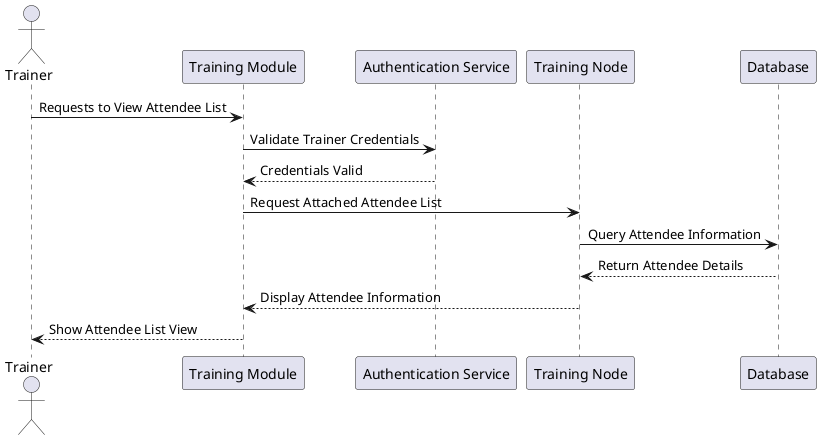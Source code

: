 @startuml
actor Trainer
participant "Training Module" as Module
participant "Authentication Service" as Auth
participant "Training Node" as Node
participant "Database" as DB

Trainer -> Module: Requests to View Attendee List
Module -> Auth: Validate Trainer Credentials
Auth --> Module: Credentials Valid
Module -> Node: Request Attached Attendee List
Node -> DB: Query Attendee Information
DB --> Node: Return Attendee Details
Node --> Module: Display Attendee Information
Module --> Trainer: Show Attendee List View

@enduml